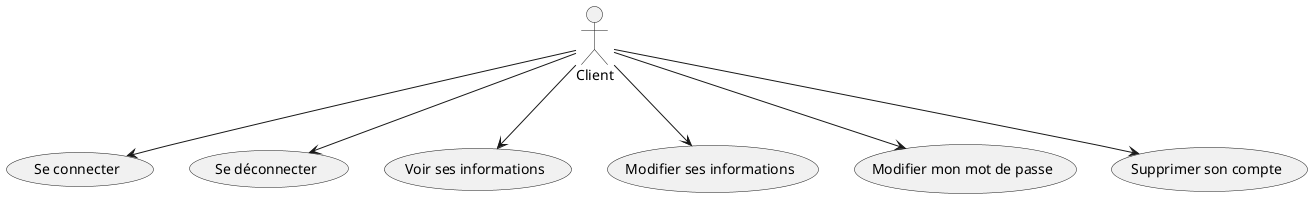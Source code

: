 @startuml Client
:Client: --> (Se connecter)
:Client: --> (Se déconnecter)
:Client: --> (Voir ses informations)
:Client: --> (Modifier ses informations)
:Client: --> (Modifier mon mot de passe)
:Client: --> (Supprimer son compte)
@enduml